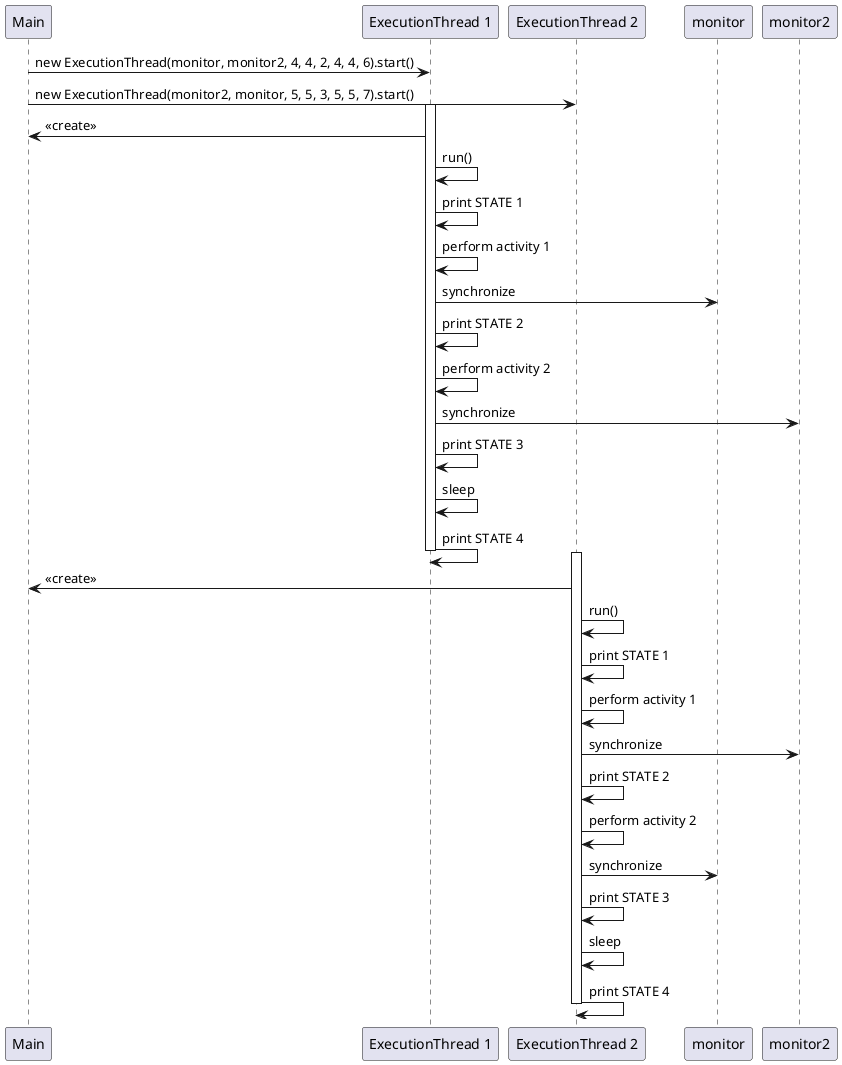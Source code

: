 @startuml

participant Main
participant "ExecutionThread 1" as Thread1
participant "ExecutionThread 2" as Thread2

Main -> Thread1: new ExecutionThread(monitor, monitor2, 4, 4, 2, 4, 4, 6).start()
Main -> Thread2: new ExecutionThread(monitor2, monitor, 5, 5, 3, 5, 5, 7).start()

activate Thread1
Thread1 -> Main: << create >>
Thread1 -> Thread1: run()
Thread1 -> Thread1: print STATE 1
Thread1 -> Thread1: perform activity 1
Thread1 -> monitor: synchronize
Thread1 -> Thread1: print STATE 2
Thread1 -> Thread1: perform activity 2
Thread1 -> monitor2: synchronize
Thread1 -> Thread1: print STATE 3
Thread1 -> Thread1: sleep
Thread1 -> Thread1: print STATE 4
deactivate Thread1

activate Thread2
Thread2 -> Main: << create >>
Thread2 -> Thread2: run()
Thread2 -> Thread2: print STATE 1
Thread2 -> Thread2: perform activity 1
Thread2 -> monitor2: synchronize
Thread2 -> Thread2: print STATE 2
Thread2 -> Thread2: perform activity 2
Thread2 -> monitor: synchronize
Thread2 -> Thread2: print STATE 3
Thread2 -> Thread2: sleep
Thread2 -> Thread2: print STATE 4
deactivate Thread2

@enduml
